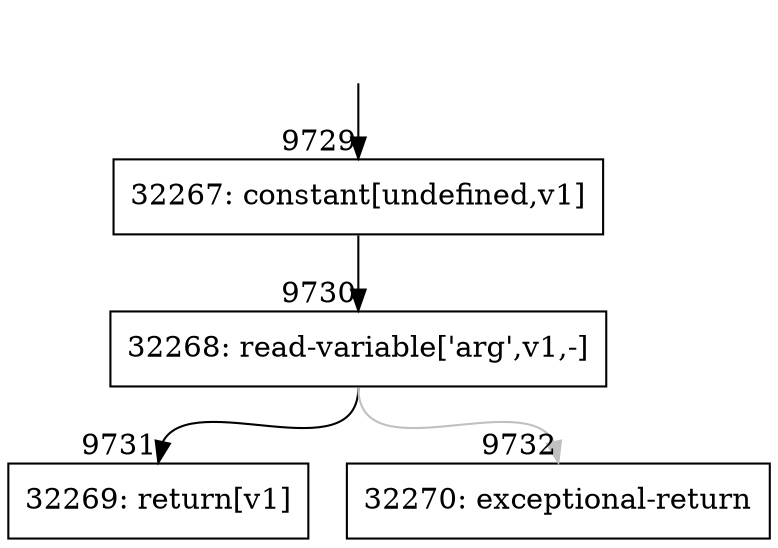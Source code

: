 digraph {
rankdir="TD"
BB_entry719[shape=none,label=""];
BB_entry719 -> BB9729 [tailport=s, headport=n, headlabel="    9729"]
BB9729 [shape=record label="{32267: constant[undefined,v1]}" ] 
BB9729 -> BB9730 [tailport=s, headport=n, headlabel="      9730"]
BB9730 [shape=record label="{32268: read-variable['arg',v1,-]}" ] 
BB9730 -> BB9731 [tailport=s, headport=n, headlabel="      9731"]
BB9730 -> BB9732 [tailport=s, headport=n, color=gray, headlabel="      9732"]
BB9731 [shape=record label="{32269: return[v1]}" ] 
BB9732 [shape=record label="{32270: exceptional-return}" ] 
//#$~ 17301
}
